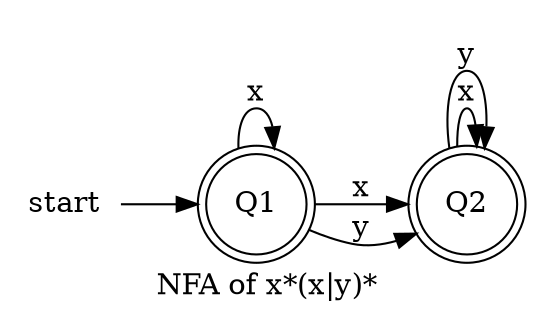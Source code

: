digraph
  G { label="NFA of x*(x|y)*";
 
rankdir=LR
start[shape =none]
start ->node_1
node_1 [label="Q1", shape = doublecircle]
node_1 -> node_1 [label ="x"]
node_1 -> node_2 [label ="x"]
node_1 -> node_2 [label ="y"]
node_2 [label="Q2", shape = doublecircle]
node_2 -> node_2 [label ="x"]
node_2 -> node_2 [label ="y"]
}
